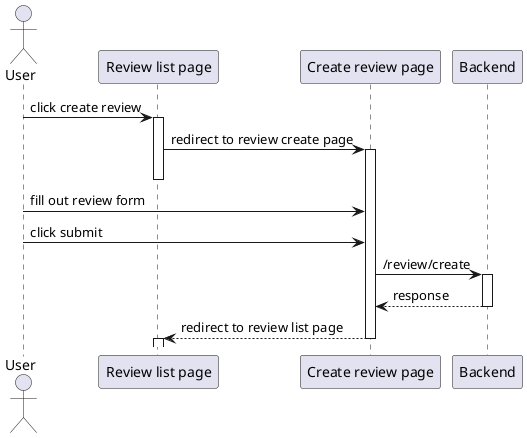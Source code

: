 @startuml template
'autonumber 1.1.1

actor User as u

' Box "front end"
participant "Review list page" as rlist
participant "Create review page" as cpage
' end box

participant "Backend" as be

u -> rlist++ : click create review
rlist -> cpage ++-- : redirect to review create page

u -> cpage : fill out review form
u -> cpage : click submit

cpage -> be++ : /review/create
return response

cpage --> rlist --++:  redirect to review list page

@enduml